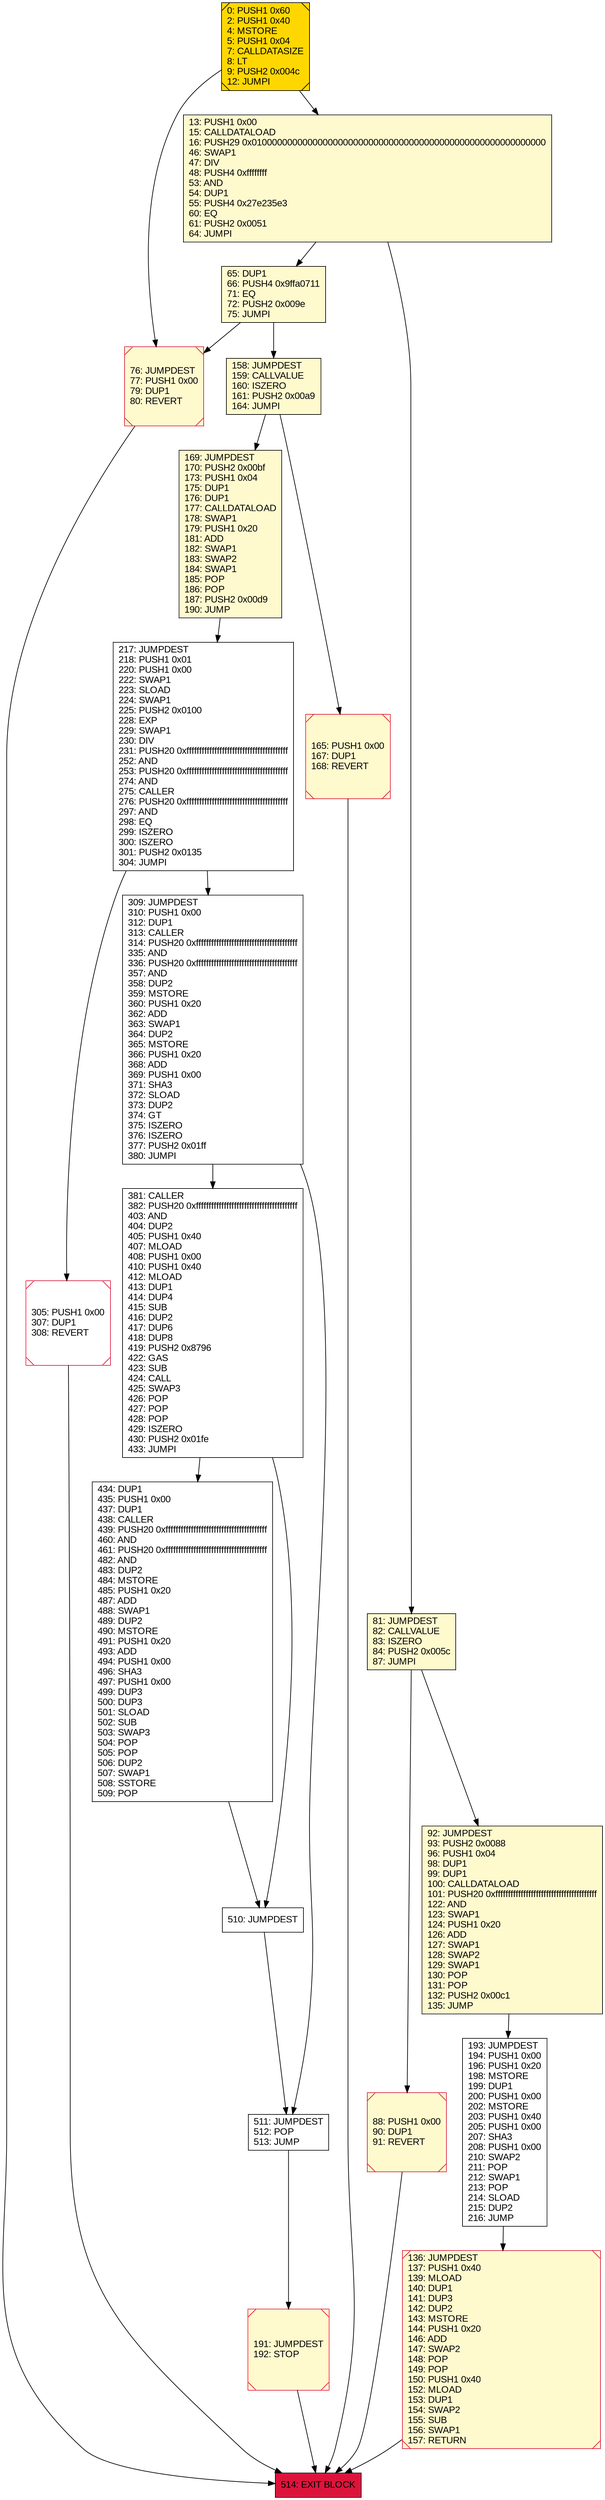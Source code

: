 digraph G {
bgcolor=transparent rankdir=UD;
node [shape=box style=filled color=black fillcolor=white fontname=arial fontcolor=black];
92 [label="92: JUMPDEST\l93: PUSH2 0x0088\l96: PUSH1 0x04\l98: DUP1\l99: DUP1\l100: CALLDATALOAD\l101: PUSH20 0xffffffffffffffffffffffffffffffffffffffff\l122: AND\l123: SWAP1\l124: PUSH1 0x20\l126: ADD\l127: SWAP1\l128: SWAP2\l129: SWAP1\l130: POP\l131: POP\l132: PUSH2 0x00c1\l135: JUMP\l" fillcolor=lemonchiffon ];
514 [label="514: EXIT BLOCK\l" fillcolor=crimson ];
165 [label="165: PUSH1 0x00\l167: DUP1\l168: REVERT\l" fillcolor=lemonchiffon shape=Msquare color=crimson ];
217 [label="217: JUMPDEST\l218: PUSH1 0x01\l220: PUSH1 0x00\l222: SWAP1\l223: SLOAD\l224: SWAP1\l225: PUSH2 0x0100\l228: EXP\l229: SWAP1\l230: DIV\l231: PUSH20 0xffffffffffffffffffffffffffffffffffffffff\l252: AND\l253: PUSH20 0xffffffffffffffffffffffffffffffffffffffff\l274: AND\l275: CALLER\l276: PUSH20 0xffffffffffffffffffffffffffffffffffffffff\l297: AND\l298: EQ\l299: ISZERO\l300: ISZERO\l301: PUSH2 0x0135\l304: JUMPI\l" ];
0 [label="0: PUSH1 0x60\l2: PUSH1 0x40\l4: MSTORE\l5: PUSH1 0x04\l7: CALLDATASIZE\l8: LT\l9: PUSH2 0x004c\l12: JUMPI\l" fillcolor=lemonchiffon shape=Msquare fillcolor=gold ];
76 [label="76: JUMPDEST\l77: PUSH1 0x00\l79: DUP1\l80: REVERT\l" fillcolor=lemonchiffon shape=Msquare color=crimson ];
191 [label="191: JUMPDEST\l192: STOP\l" fillcolor=lemonchiffon shape=Msquare color=crimson ];
309 [label="309: JUMPDEST\l310: PUSH1 0x00\l312: DUP1\l313: CALLER\l314: PUSH20 0xffffffffffffffffffffffffffffffffffffffff\l335: AND\l336: PUSH20 0xffffffffffffffffffffffffffffffffffffffff\l357: AND\l358: DUP2\l359: MSTORE\l360: PUSH1 0x20\l362: ADD\l363: SWAP1\l364: DUP2\l365: MSTORE\l366: PUSH1 0x20\l368: ADD\l369: PUSH1 0x00\l371: SHA3\l372: SLOAD\l373: DUP2\l374: GT\l375: ISZERO\l376: ISZERO\l377: PUSH2 0x01ff\l380: JUMPI\l" ];
169 [label="169: JUMPDEST\l170: PUSH2 0x00bf\l173: PUSH1 0x04\l175: DUP1\l176: DUP1\l177: CALLDATALOAD\l178: SWAP1\l179: PUSH1 0x20\l181: ADD\l182: SWAP1\l183: SWAP2\l184: SWAP1\l185: POP\l186: POP\l187: PUSH2 0x00d9\l190: JUMP\l" fillcolor=lemonchiffon ];
381 [label="381: CALLER\l382: PUSH20 0xffffffffffffffffffffffffffffffffffffffff\l403: AND\l404: DUP2\l405: PUSH1 0x40\l407: MLOAD\l408: PUSH1 0x00\l410: PUSH1 0x40\l412: MLOAD\l413: DUP1\l414: DUP4\l415: SUB\l416: DUP2\l417: DUP6\l418: DUP8\l419: PUSH2 0x8796\l422: GAS\l423: SUB\l424: CALL\l425: SWAP3\l426: POP\l427: POP\l428: POP\l429: ISZERO\l430: PUSH2 0x01fe\l433: JUMPI\l" ];
81 [label="81: JUMPDEST\l82: CALLVALUE\l83: ISZERO\l84: PUSH2 0x005c\l87: JUMPI\l" fillcolor=lemonchiffon ];
305 [label="305: PUSH1 0x00\l307: DUP1\l308: REVERT\l" shape=Msquare color=crimson ];
65 [label="65: DUP1\l66: PUSH4 0x9ffa0711\l71: EQ\l72: PUSH2 0x009e\l75: JUMPI\l" fillcolor=lemonchiffon ];
510 [label="510: JUMPDEST\l" ];
158 [label="158: JUMPDEST\l159: CALLVALUE\l160: ISZERO\l161: PUSH2 0x00a9\l164: JUMPI\l" fillcolor=lemonchiffon ];
511 [label="511: JUMPDEST\l512: POP\l513: JUMP\l" ];
88 [label="88: PUSH1 0x00\l90: DUP1\l91: REVERT\l" fillcolor=lemonchiffon shape=Msquare color=crimson ];
193 [label="193: JUMPDEST\l194: PUSH1 0x00\l196: PUSH1 0x20\l198: MSTORE\l199: DUP1\l200: PUSH1 0x00\l202: MSTORE\l203: PUSH1 0x40\l205: PUSH1 0x00\l207: SHA3\l208: PUSH1 0x00\l210: SWAP2\l211: POP\l212: SWAP1\l213: POP\l214: SLOAD\l215: DUP2\l216: JUMP\l" ];
136 [label="136: JUMPDEST\l137: PUSH1 0x40\l139: MLOAD\l140: DUP1\l141: DUP3\l142: DUP2\l143: MSTORE\l144: PUSH1 0x20\l146: ADD\l147: SWAP2\l148: POP\l149: POP\l150: PUSH1 0x40\l152: MLOAD\l153: DUP1\l154: SWAP2\l155: SUB\l156: SWAP1\l157: RETURN\l" fillcolor=lemonchiffon shape=Msquare color=crimson ];
13 [label="13: PUSH1 0x00\l15: CALLDATALOAD\l16: PUSH29 0x0100000000000000000000000000000000000000000000000000000000\l46: SWAP1\l47: DIV\l48: PUSH4 0xffffffff\l53: AND\l54: DUP1\l55: PUSH4 0x27e235e3\l60: EQ\l61: PUSH2 0x0051\l64: JUMPI\l" fillcolor=lemonchiffon ];
434 [label="434: DUP1\l435: PUSH1 0x00\l437: DUP1\l438: CALLER\l439: PUSH20 0xffffffffffffffffffffffffffffffffffffffff\l460: AND\l461: PUSH20 0xffffffffffffffffffffffffffffffffffffffff\l482: AND\l483: DUP2\l484: MSTORE\l485: PUSH1 0x20\l487: ADD\l488: SWAP1\l489: DUP2\l490: MSTORE\l491: PUSH1 0x20\l493: ADD\l494: PUSH1 0x00\l496: SHA3\l497: PUSH1 0x00\l499: DUP3\l500: DUP3\l501: SLOAD\l502: SUB\l503: SWAP3\l504: POP\l505: POP\l506: DUP2\l507: SWAP1\l508: SSTORE\l509: POP\l" ];
165 -> 514;
65 -> 158;
81 -> 88;
76 -> 514;
13 -> 65;
158 -> 165;
305 -> 514;
309 -> 511;
65 -> 76;
158 -> 169;
92 -> 193;
381 -> 510;
193 -> 136;
309 -> 381;
191 -> 514;
217 -> 309;
169 -> 217;
510 -> 511;
13 -> 81;
434 -> 510;
0 -> 76;
81 -> 92;
381 -> 434;
511 -> 191;
217 -> 305;
136 -> 514;
0 -> 13;
88 -> 514;
}